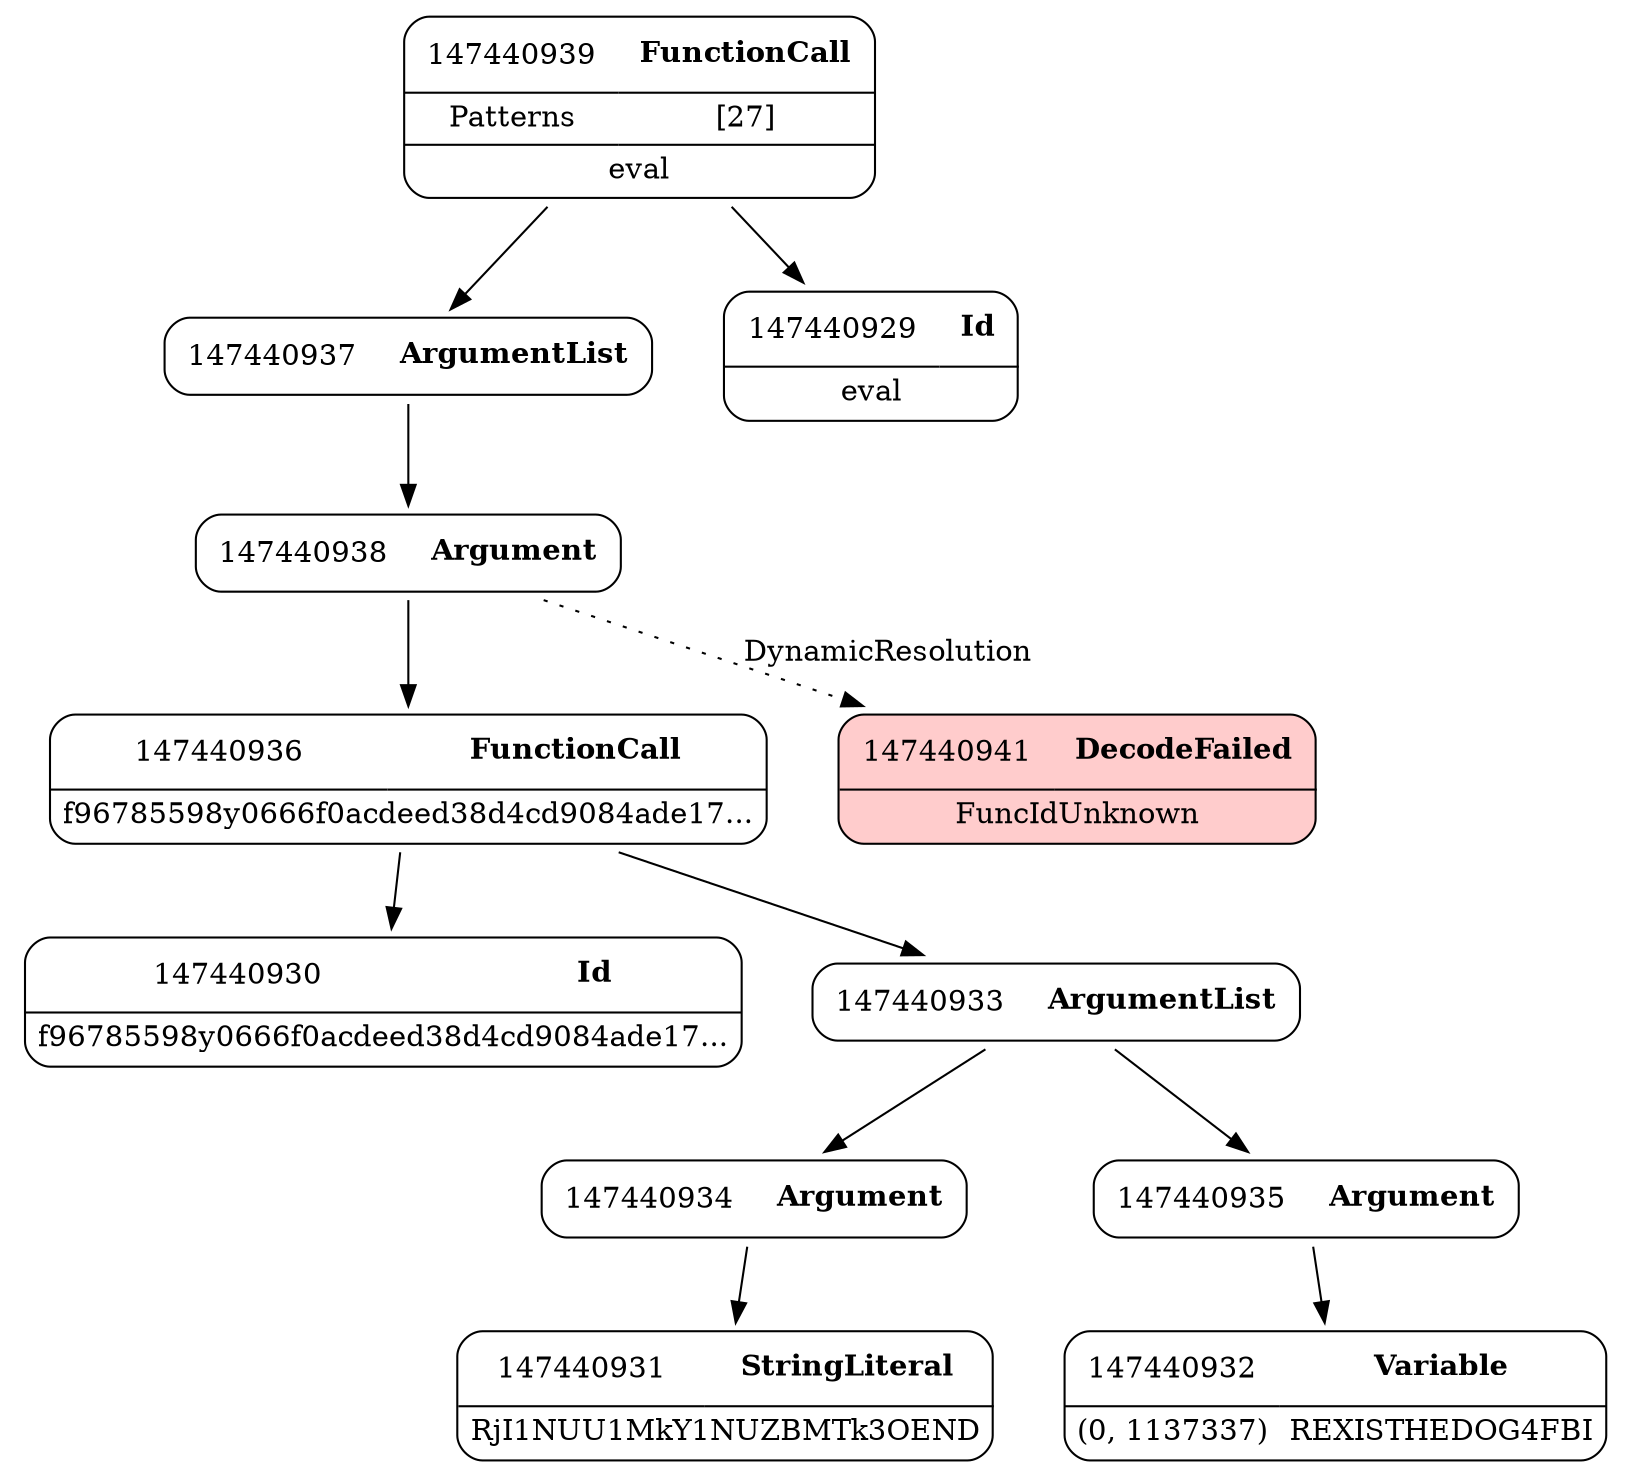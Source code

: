 digraph ast {
node [shape=none];
147440937 [label=<<TABLE border='1' cellspacing='0' cellpadding='10' style='rounded' ><TR><TD border='0'>147440937</TD><TD border='0'><B>ArgumentList</B></TD></TR></TABLE>>];
147440937 -> 147440938 [weight=2];
147440936 [label=<<TABLE border='1' cellspacing='0' cellpadding='10' style='rounded' ><TR><TD border='0'>147440936</TD><TD border='0'><B>FunctionCall</B></TD></TR><HR/><TR><TD border='0' cellpadding='5' colspan='2'>f96785598y0666f0acdeed38d4cd9084ade17...</TD></TR></TABLE>>];
147440936 -> 147440930 [weight=2];
147440936 -> 147440933 [weight=2];
147440939 [label=<<TABLE border='1' cellspacing='0' cellpadding='10' style='rounded' ><TR><TD border='0'>147440939</TD><TD border='0'><B>FunctionCall</B></TD></TR><HR/><TR><TD border='0' cellpadding='5'>Patterns</TD><TD border='0' cellpadding='5'>[27]</TD></TR><HR/><TR><TD border='0' cellpadding='5' colspan='2'>eval</TD></TR></TABLE>>];
147440939 -> 147440929 [weight=2];
147440939 -> 147440937 [weight=2];
147440938 [label=<<TABLE border='1' cellspacing='0' cellpadding='10' style='rounded' ><TR><TD border='0'>147440938</TD><TD border='0'><B>Argument</B></TD></TR></TABLE>>];
147440938 -> 147440936 [weight=2];
147440938 -> 147440941 [style=dotted,label=DynamicResolution];
147440941 [label=<<TABLE border='1' cellspacing='0' cellpadding='10' style='rounded' bgcolor='#FFCCCC' ><TR><TD border='0'>147440941</TD><TD border='0'><B>DecodeFailed</B></TD></TR><HR/><TR><TD border='0' cellpadding='5' colspan='2'>FuncIdUnknown</TD></TR></TABLE>>];
147440929 [label=<<TABLE border='1' cellspacing='0' cellpadding='10' style='rounded' ><TR><TD border='0'>147440929</TD><TD border='0'><B>Id</B></TD></TR><HR/><TR><TD border='0' cellpadding='5' colspan='2'>eval</TD></TR></TABLE>>];
147440931 [label=<<TABLE border='1' cellspacing='0' cellpadding='10' style='rounded' ><TR><TD border='0'>147440931</TD><TD border='0'><B>StringLiteral</B></TD></TR><HR/><TR><TD border='0' cellpadding='5' colspan='2'>RjI1NUU1MkY1NUZBMTk3OEND</TD></TR></TABLE>>];
147440930 [label=<<TABLE border='1' cellspacing='0' cellpadding='10' style='rounded' ><TR><TD border='0'>147440930</TD><TD border='0'><B>Id</B></TD></TR><HR/><TR><TD border='0' cellpadding='5' colspan='2'>f96785598y0666f0acdeed38d4cd9084ade17...</TD></TR></TABLE>>];
147440933 [label=<<TABLE border='1' cellspacing='0' cellpadding='10' style='rounded' ><TR><TD border='0'>147440933</TD><TD border='0'><B>ArgumentList</B></TD></TR></TABLE>>];
147440933 -> 147440934 [weight=2];
147440933 -> 147440935 [weight=2];
147440932 [label=<<TABLE border='1' cellspacing='0' cellpadding='10' style='rounded' ><TR><TD border='0'>147440932</TD><TD border='0'><B>Variable</B></TD></TR><HR/><TR><TD border='0' cellpadding='5'>(0, 1137337)</TD><TD border='0' cellpadding='5'>REXISTHEDOG4FBI</TD></TR></TABLE>>];
147440935 [label=<<TABLE border='1' cellspacing='0' cellpadding='10' style='rounded' ><TR><TD border='0'>147440935</TD><TD border='0'><B>Argument</B></TD></TR></TABLE>>];
147440935 -> 147440932 [weight=2];
147440934 [label=<<TABLE border='1' cellspacing='0' cellpadding='10' style='rounded' ><TR><TD border='0'>147440934</TD><TD border='0'><B>Argument</B></TD></TR></TABLE>>];
147440934 -> 147440931 [weight=2];
}
